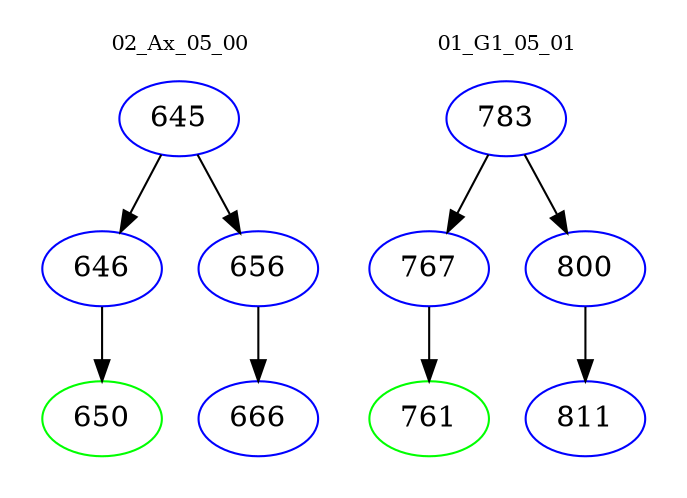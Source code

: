 digraph{
subgraph cluster_0 {
color = white
label = "02_Ax_05_00";
fontsize=10;
T0_645 [label="645", color="blue"]
T0_645 -> T0_646 [color="black"]
T0_646 [label="646", color="blue"]
T0_646 -> T0_650 [color="black"]
T0_650 [label="650", color="green"]
T0_645 -> T0_656 [color="black"]
T0_656 [label="656", color="blue"]
T0_656 -> T0_666 [color="black"]
T0_666 [label="666", color="blue"]
}
subgraph cluster_1 {
color = white
label = "01_G1_05_01";
fontsize=10;
T1_783 [label="783", color="blue"]
T1_783 -> T1_767 [color="black"]
T1_767 [label="767", color="blue"]
T1_767 -> T1_761 [color="black"]
T1_761 [label="761", color="green"]
T1_783 -> T1_800 [color="black"]
T1_800 [label="800", color="blue"]
T1_800 -> T1_811 [color="black"]
T1_811 [label="811", color="blue"]
}
}
